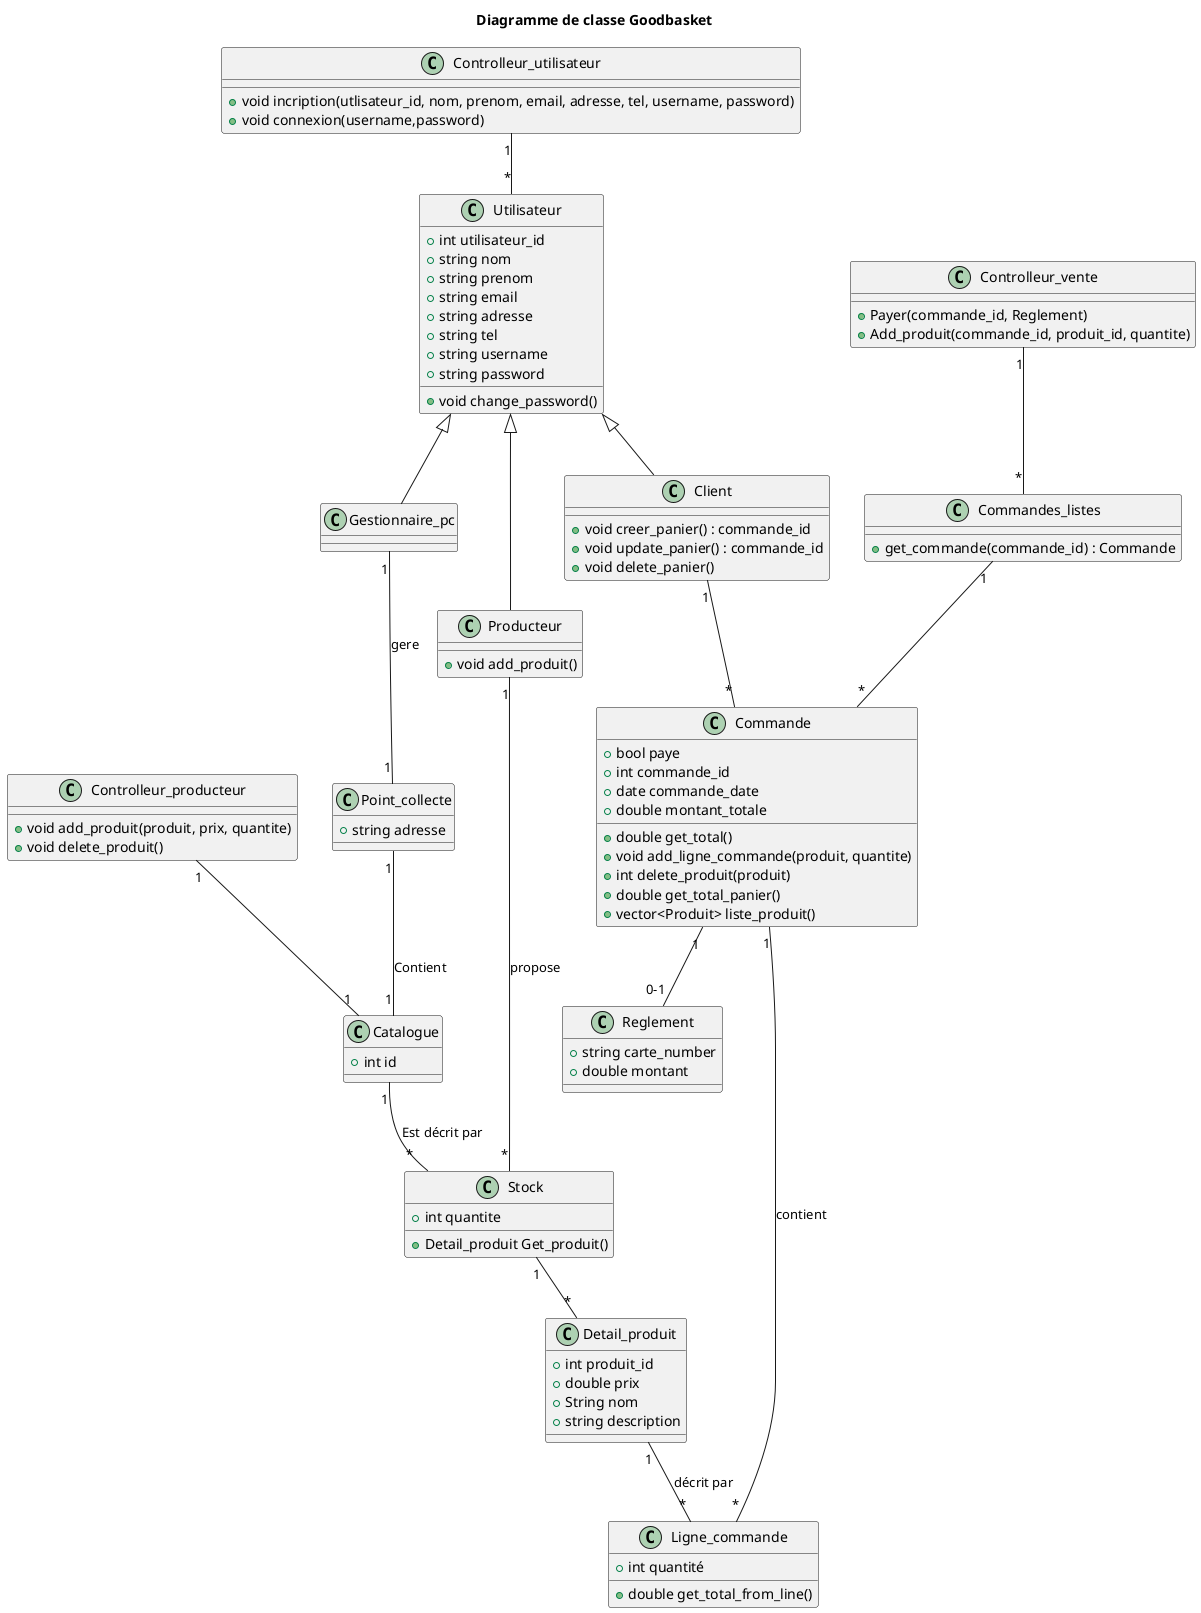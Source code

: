 @startuml

title Diagramme de classe Goodbasket


class Utilisateur {
  +int utilisateur_id
  +string nom
  +string prenom
  +string email
  +string adresse
  +string tel
  +string username
  +string password
  +void change_password()

}

class Commande {
  +bool paye
  +int commande_id
  +date commande_date
  +double montant_totale
  +double get_total()
  +void add_ligne_commande(produit, quantite)
  +int delete_produit(produit)
  +double get_total_panier()
  +vector<Produit> liste_produit()
}

class Detail_produit{
  +int produit_id
  +double prix
  +String nom
  +string description
  
}

class Ligne_commande{
  +int quantité
  +double get_total_from_line()
}
class Reglement{
  +string carte_number
  +double montant
  
}
class Controlleur_vente{
+ Payer(commande_id, Reglement)
+ Add_produit(commande_id, produit_id, quantite)
}
class Commandes_listes{
+ get_commande(commande_id) : Commande
}
class Controlleur_utilisateur{
+void incription(utlisateur_id, nom, prenom, email, adresse, tel, username, password)
+void connexion(username,password)
}

class Point_collecte{
  +string adresse
}

class Gestionnaire_pc{

}

class Producteur{
+void add_produit()

}
class Client{
  +void creer_panier() : commande_id
  +void update_panier() : commande_id
  +void delete_panier()
}

class Catalogue{
  +int id
  
}
class Stock{
+int quantite
+Detail_produit Get_produit()
}
class Controlleur_producteur{
+void add_produit(produit, prix, quantite)
+void delete_produit()
}

Client "1" -- "*" Commande
Controlleur_vente "1" -- "*" Commandes_listes
Commandes_listes "1" -- "*" Commande

Point_collecte "1" -- "1" Catalogue : Contient 
Controlleur_producteur "1" -- "1" Catalogue
Commande "1"  --  "*" Ligne_commande : contient
Detail_produit"1"  --  "*" Ligne_commande : décrit par
Utilisateur <|--  Producteur
Utilisateur <|--  Client
Utilisateur <|--  Gestionnaire_pc
Catalogue "1" -- "*" Stock : Est décrit par
Stock "1" -- "*" Detail_produit
Producteur "1" -- "*" Stock : propose 
Gestionnaire_pc "1" -- "1" Point_collecte : gere
Commande "1"  --  "0-1" Reglement 
Controlleur_utilisateur "1"  --  "*" Utilisateur


@enduml
